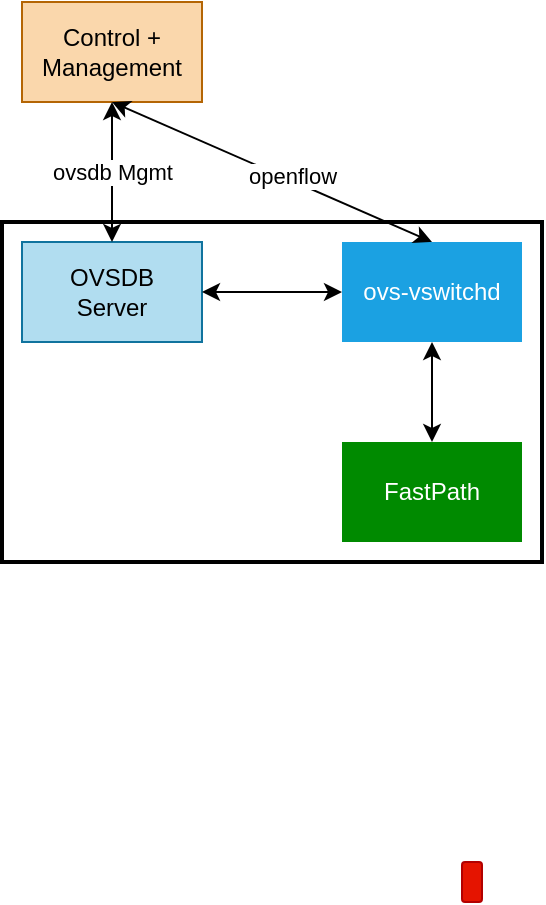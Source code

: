 <mxfile version="13.3.7" type="github">
  <diagram id="ixaS9MTYngWG3kurAhy0" name="Page-1">
    <mxGraphModel dx="1355" dy="753" grid="1" gridSize="10" guides="1" tooltips="1" connect="1" arrows="1" fold="1" page="1" pageScale="1" pageWidth="850" pageHeight="1100" math="0" shadow="0">
      <root>
        <mxCell id="0" />
        <mxCell id="1" parent="0" />
        <mxCell id="hqPiJGOK3Sg9qtm_yKtL-1" value="Control + Management" style="rounded=0;whiteSpace=wrap;html=1;fillColor=#fad7ac;strokeColor=#b46504;" vertex="1" parent="1">
          <mxGeometry x="200" y="120" width="90" height="50" as="geometry" />
        </mxCell>
        <mxCell id="hqPiJGOK3Sg9qtm_yKtL-2" value="OVSDB&lt;br&gt;Server" style="rounded=0;whiteSpace=wrap;html=1;fillColor=#b1ddf0;strokeColor=#10739e;" vertex="1" parent="1">
          <mxGeometry x="200" y="240" width="90" height="50" as="geometry" />
        </mxCell>
        <mxCell id="hqPiJGOK3Sg9qtm_yKtL-3" value="ovs-vswitchd" style="rounded=0;whiteSpace=wrap;html=1;fillColor=#1ba1e2;fontColor=#ffffff;strokeColor=none;" vertex="1" parent="1">
          <mxGeometry x="360" y="240" width="90" height="50" as="geometry" />
        </mxCell>
        <mxCell id="hqPiJGOK3Sg9qtm_yKtL-4" value="FastPath" style="rounded=0;whiteSpace=wrap;html=1;fillColor=#008a00;fontColor=#ffffff;strokeColor=none;" vertex="1" parent="1">
          <mxGeometry x="360" y="340" width="90" height="50" as="geometry" />
        </mxCell>
        <mxCell id="hqPiJGOK3Sg9qtm_yKtL-5" value="" style="rounded=0;whiteSpace=wrap;html=1;fillColor=none;strokeWidth=2;" vertex="1" parent="1">
          <mxGeometry x="190" y="230" width="270" height="170" as="geometry" />
        </mxCell>
        <mxCell id="hqPiJGOK3Sg9qtm_yKtL-6" value="" style="endArrow=classic;startArrow=classic;html=1;exitX=0.5;exitY=0;exitDx=0;exitDy=0;entryX=0.5;entryY=1;entryDx=0;entryDy=0;" edge="1" parent="1" source="hqPiJGOK3Sg9qtm_yKtL-4" target="hqPiJGOK3Sg9qtm_yKtL-3">
          <mxGeometry width="50" height="50" relative="1" as="geometry">
            <mxPoint x="560" y="370" as="sourcePoint" />
            <mxPoint x="712" y="90" as="targetPoint" />
          </mxGeometry>
        </mxCell>
        <mxCell id="hqPiJGOK3Sg9qtm_yKtL-7" value="" style="endArrow=classic;startArrow=classic;html=1;exitX=0;exitY=0.5;exitDx=0;exitDy=0;entryX=1;entryY=0.5;entryDx=0;entryDy=0;" edge="1" parent="1" source="hqPiJGOK3Sg9qtm_yKtL-3" target="hqPiJGOK3Sg9qtm_yKtL-2">
          <mxGeometry width="50" height="50" relative="1" as="geometry">
            <mxPoint x="415" y="350" as="sourcePoint" />
            <mxPoint x="415" y="300" as="targetPoint" />
          </mxGeometry>
        </mxCell>
        <mxCell id="hqPiJGOK3Sg9qtm_yKtL-8" value="ovsdb Mgmt" style="endArrow=classic;startArrow=classic;html=1;entryX=0.5;entryY=1;entryDx=0;entryDy=0;" edge="1" parent="1" source="hqPiJGOK3Sg9qtm_yKtL-2" target="hqPiJGOK3Sg9qtm_yKtL-1">
          <mxGeometry width="50" height="50" relative="1" as="geometry">
            <mxPoint x="520" y="410" as="sourcePoint" />
            <mxPoint x="570" y="360" as="targetPoint" />
          </mxGeometry>
        </mxCell>
        <mxCell id="hqPiJGOK3Sg9qtm_yKtL-9" value="" style="endArrow=classic;startArrow=classic;html=1;entryX=0.5;entryY=1;entryDx=0;entryDy=0;exitX=0.5;exitY=0;exitDx=0;exitDy=0;" edge="1" parent="1" source="hqPiJGOK3Sg9qtm_yKtL-3" target="hqPiJGOK3Sg9qtm_yKtL-1">
          <mxGeometry width="50" height="50" relative="1" as="geometry">
            <mxPoint x="255" y="250" as="sourcePoint" />
            <mxPoint x="255" y="180" as="targetPoint" />
          </mxGeometry>
        </mxCell>
        <mxCell id="hqPiJGOK3Sg9qtm_yKtL-10" value="openflow" style="edgeLabel;html=1;align=center;verticalAlign=middle;resizable=0;points=[];" vertex="1" connectable="0" parent="hqPiJGOK3Sg9qtm_yKtL-9">
          <mxGeometry x="-0.125" y="-3" relative="1" as="geometry">
            <mxPoint x="-1" as="offset" />
          </mxGeometry>
        </mxCell>
        <mxCell id="hqPiJGOK3Sg9qtm_yKtL-11" value="" style="rounded=1;whiteSpace=wrap;html=1;strokeWidth=1;fillColor=#e51400;strokeColor=#B20000;fontColor=#ffffff;" vertex="1" parent="1">
          <mxGeometry x="420" y="550" width="10" height="20" as="geometry" />
        </mxCell>
      </root>
    </mxGraphModel>
  </diagram>
</mxfile>
